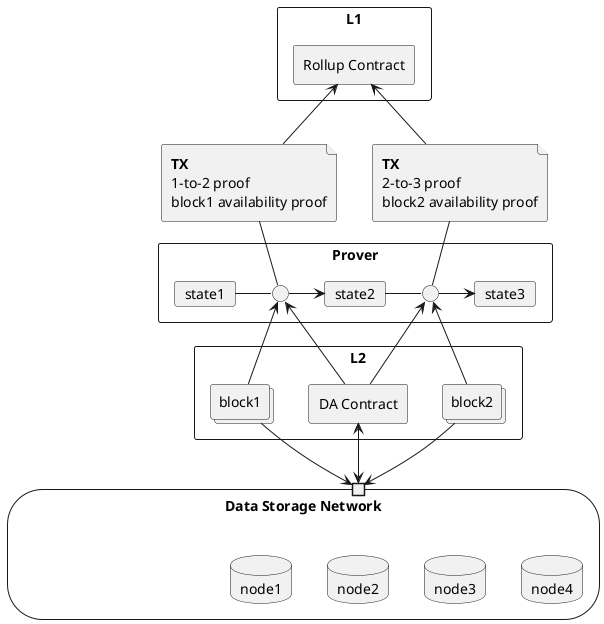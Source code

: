 @startuml

' diagram for L2 rollum on Ethereum




rectangle L1 {
    rectangle "Rollup Contract" as rollup_contract

}


rectangle Prover {

    card state1
    interface " " as i1
    card state2
    interface " " as i2
    card state3


    
}

rectangle L2 {
    collections block1
    collections block2
    rectangle "DA Contract" as DAContract
}

storage "Data Storage Network" as DA {
    port " " as DAp
    database node1
    database node2
    database node3
    database node4
}



file "<b>TX</b>\n1-to-2 proof \nblock1 availability proof" as proof1
file "<b>TX</b>\n2-to-3 proof \nblock2 availability proof" as proof2

proof1 -r[hidden]->proof2

state1 -right- i1
i1 -right-> state2 
state2 -right- i2
i2 -right-> state3

' block1 -up- i1
' block2 -up- i2


i1 -up- proof1
i2 -up- proof2


proof1 -up-> rollup_contract
proof2 -up-> rollup_contract


DAContract -up-> i1
DAContract -up-> i2

block1 -right[hidden]-> DAContract
DAContract -right[hidden]-> block2


block1 -up-> i1
block2 -up-> i2


node1 -right[hidden]- node2
node2 -right[hidden]- node3
node3 -right[hidden]- node4

node1 -up[hidden]- DAp
node2 -up[hidden]- DAp
node3 -up[hidden]- DAp
node4 -up[hidden]- DAp



block1 --> DAp
DAContract <-> DAp
block2 --> DAp

@enduml
